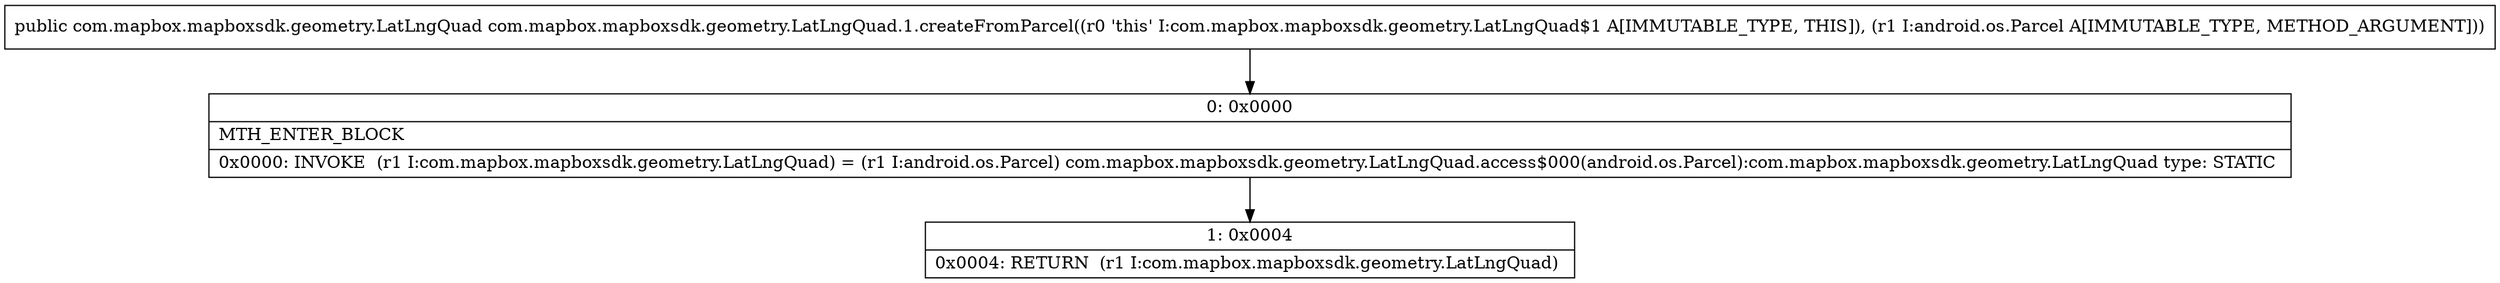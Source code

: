 digraph "CFG forcom.mapbox.mapboxsdk.geometry.LatLngQuad.1.createFromParcel(Landroid\/os\/Parcel;)Lcom\/mapbox\/mapboxsdk\/geometry\/LatLngQuad;" {
Node_0 [shape=record,label="{0\:\ 0x0000|MTH_ENTER_BLOCK\l|0x0000: INVOKE  (r1 I:com.mapbox.mapboxsdk.geometry.LatLngQuad) = (r1 I:android.os.Parcel) com.mapbox.mapboxsdk.geometry.LatLngQuad.access$000(android.os.Parcel):com.mapbox.mapboxsdk.geometry.LatLngQuad type: STATIC \l}"];
Node_1 [shape=record,label="{1\:\ 0x0004|0x0004: RETURN  (r1 I:com.mapbox.mapboxsdk.geometry.LatLngQuad) \l}"];
MethodNode[shape=record,label="{public com.mapbox.mapboxsdk.geometry.LatLngQuad com.mapbox.mapboxsdk.geometry.LatLngQuad.1.createFromParcel((r0 'this' I:com.mapbox.mapboxsdk.geometry.LatLngQuad$1 A[IMMUTABLE_TYPE, THIS]), (r1 I:android.os.Parcel A[IMMUTABLE_TYPE, METHOD_ARGUMENT])) }"];
MethodNode -> Node_0;
Node_0 -> Node_1;
}

